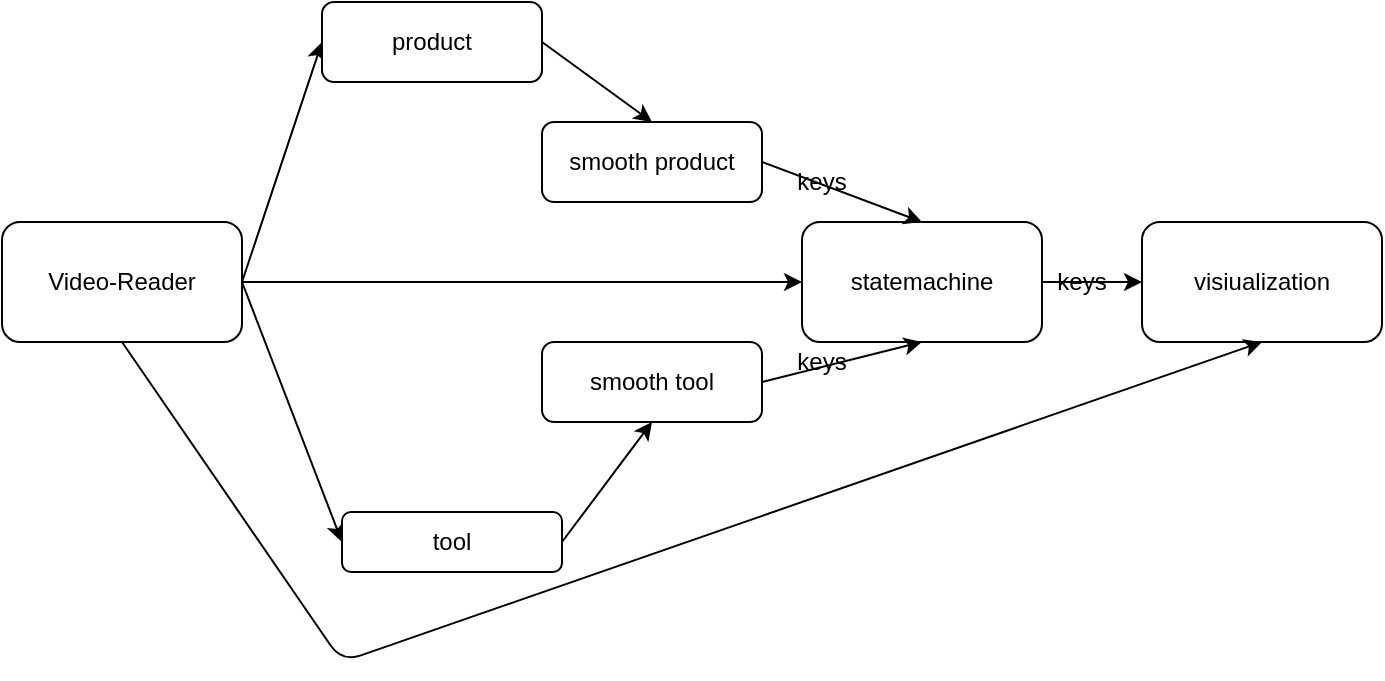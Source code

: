 <mxfile version="15.0.5" type="github">
  <diagram id="xtscK9WjyERpF1I-goba" name="Page-1">
    <mxGraphModel dx="1550" dy="832" grid="1" gridSize="10" guides="1" tooltips="1" connect="1" arrows="1" fold="1" page="1" pageScale="1" pageWidth="850" pageHeight="1100" math="0" shadow="0">
      <root>
        <mxCell id="0" />
        <mxCell id="1" parent="0" />
        <mxCell id="v2zS57Dw2yZGO_oqt7FS-2" value="Video-Reader" style="rounded=1;whiteSpace=wrap;html=1;" parent="1" vertex="1">
          <mxGeometry x="80" y="390" width="120" height="60" as="geometry" />
        </mxCell>
        <mxCell id="v2zS57Dw2yZGO_oqt7FS-3" value="" style="endArrow=classic;html=1;exitX=1;exitY=0.5;exitDx=0;exitDy=0;entryX=0;entryY=0.5;entryDx=0;entryDy=0;" parent="1" source="v2zS57Dw2yZGO_oqt7FS-2" target="v2zS57Dw2yZGO_oqt7FS-4" edge="1">
          <mxGeometry width="50" height="50" relative="1" as="geometry">
            <mxPoint x="80" y="450" as="sourcePoint" />
            <mxPoint x="280" y="370" as="targetPoint" />
          </mxGeometry>
        </mxCell>
        <mxCell id="v2zS57Dw2yZGO_oqt7FS-4" value="product" style="rounded=1;whiteSpace=wrap;html=1;" parent="1" vertex="1">
          <mxGeometry x="240" y="280" width="110" height="40" as="geometry" />
        </mxCell>
        <mxCell id="v2zS57Dw2yZGO_oqt7FS-5" value="" style="endArrow=classic;html=1;exitX=1;exitY=0.5;exitDx=0;exitDy=0;entryX=0;entryY=0.5;entryDx=0;entryDy=0;" parent="1" source="v2zS57Dw2yZGO_oqt7FS-2" target="v2zS57Dw2yZGO_oqt7FS-6" edge="1">
          <mxGeometry width="50" height="50" relative="1" as="geometry">
            <mxPoint x="80" y="450" as="sourcePoint" />
            <mxPoint x="240" y="420" as="targetPoint" />
          </mxGeometry>
        </mxCell>
        <mxCell id="v2zS57Dw2yZGO_oqt7FS-6" value="tool" style="rounded=1;whiteSpace=wrap;html=1;" parent="1" vertex="1">
          <mxGeometry x="250" y="535" width="110" height="30" as="geometry" />
        </mxCell>
        <mxCell id="v2zS57Dw2yZGO_oqt7FS-9" value="smooth product" style="rounded=1;whiteSpace=wrap;html=1;" parent="1" vertex="1">
          <mxGeometry x="350" y="340" width="110" height="40" as="geometry" />
        </mxCell>
        <mxCell id="v2zS57Dw2yZGO_oqt7FS-10" value="" style="endArrow=classic;html=1;exitX=1;exitY=0.5;exitDx=0;exitDy=0;entryX=0.5;entryY=0;entryDx=0;entryDy=0;" parent="1" source="v2zS57Dw2yZGO_oqt7FS-4" target="v2zS57Dw2yZGO_oqt7FS-9" edge="1">
          <mxGeometry width="50" height="50" relative="1" as="geometry">
            <mxPoint x="80" y="450" as="sourcePoint" />
            <mxPoint x="130" y="400" as="targetPoint" />
          </mxGeometry>
        </mxCell>
        <mxCell id="v2zS57Dw2yZGO_oqt7FS-11" value="smooth tool" style="rounded=1;whiteSpace=wrap;html=1;" parent="1" vertex="1">
          <mxGeometry x="350" y="450" width="110" height="40" as="geometry" />
        </mxCell>
        <mxCell id="v2zS57Dw2yZGO_oqt7FS-12" value="" style="endArrow=classic;html=1;exitX=1;exitY=0.5;exitDx=0;exitDy=0;entryX=0.5;entryY=1;entryDx=0;entryDy=0;" parent="1" source="v2zS57Dw2yZGO_oqt7FS-6" target="v2zS57Dw2yZGO_oqt7FS-11" edge="1">
          <mxGeometry width="50" height="50" relative="1" as="geometry">
            <mxPoint x="80" y="450" as="sourcePoint" />
            <mxPoint x="130" y="400" as="targetPoint" />
          </mxGeometry>
        </mxCell>
        <mxCell id="v2zS57Dw2yZGO_oqt7FS-14" value="statemachine" style="rounded=1;whiteSpace=wrap;html=1;" parent="1" vertex="1">
          <mxGeometry x="480" y="390" width="120" height="60" as="geometry" />
        </mxCell>
        <mxCell id="v2zS57Dw2yZGO_oqt7FS-15" value="" style="endArrow=classic;html=1;entryX=0;entryY=0.5;entryDx=0;entryDy=0;exitX=1;exitY=0.5;exitDx=0;exitDy=0;" parent="1" target="v2zS57Dw2yZGO_oqt7FS-14" edge="1" source="v2zS57Dw2yZGO_oqt7FS-2">
          <mxGeometry width="50" height="50" relative="1" as="geometry">
            <mxPoint x="160" y="420" as="sourcePoint" />
            <mxPoint x="130" y="400" as="targetPoint" />
          </mxGeometry>
        </mxCell>
        <mxCell id="v2zS57Dw2yZGO_oqt7FS-16" value="" style="endArrow=classic;html=1;entryX=0.5;entryY=0;entryDx=0;entryDy=0;exitX=1;exitY=0.5;exitDx=0;exitDy=0;" parent="1" target="v2zS57Dw2yZGO_oqt7FS-14" edge="1" source="v2zS57Dw2yZGO_oqt7FS-9">
          <mxGeometry width="50" height="50" relative="1" as="geometry">
            <mxPoint x="540" y="360" as="sourcePoint" />
            <mxPoint x="130" y="400" as="targetPoint" />
          </mxGeometry>
        </mxCell>
        <mxCell id="v2zS57Dw2yZGO_oqt7FS-17" value="" style="endArrow=classic;html=1;exitX=1;exitY=0.5;exitDx=0;exitDy=0;entryX=0.5;entryY=1;entryDx=0;entryDy=0;" parent="1" source="v2zS57Dw2yZGO_oqt7FS-11" target="v2zS57Dw2yZGO_oqt7FS-14" edge="1">
          <mxGeometry width="50" height="50" relative="1" as="geometry">
            <mxPoint x="80" y="450" as="sourcePoint" />
            <mxPoint x="130" y="400" as="targetPoint" />
          </mxGeometry>
        </mxCell>
        <mxCell id="v2zS57Dw2yZGO_oqt7FS-18" value="visiualization" style="rounded=1;whiteSpace=wrap;html=1;" parent="1" vertex="1">
          <mxGeometry x="650" y="390" width="120" height="60" as="geometry" />
        </mxCell>
        <mxCell id="v2zS57Dw2yZGO_oqt7FS-19" value="" style="endArrow=classic;html=1;exitX=1;exitY=0.5;exitDx=0;exitDy=0;entryX=0;entryY=0.5;entryDx=0;entryDy=0;" parent="1" source="v2zS57Dw2yZGO_oqt7FS-14" target="v2zS57Dw2yZGO_oqt7FS-18" edge="1">
          <mxGeometry width="50" height="50" relative="1" as="geometry">
            <mxPoint x="400" y="450" as="sourcePoint" />
            <mxPoint x="450" y="400" as="targetPoint" />
          </mxGeometry>
        </mxCell>
        <mxCell id="v2zS57Dw2yZGO_oqt7FS-20" value="keys" style="text;html=1;strokeColor=none;fillColor=none;align=center;verticalAlign=middle;whiteSpace=wrap;rounded=0;" parent="1" vertex="1">
          <mxGeometry x="600" y="410" width="40" height="20" as="geometry" />
        </mxCell>
        <mxCell id="v2zS57Dw2yZGO_oqt7FS-21" value="" style="endArrow=classic;html=1;exitX=0.5;exitY=1;exitDx=0;exitDy=0;entryX=0.5;entryY=1;entryDx=0;entryDy=0;" parent="1" source="v2zS57Dw2yZGO_oqt7FS-2" target="v2zS57Dw2yZGO_oqt7FS-18" edge="1">
          <mxGeometry width="50" height="50" relative="1" as="geometry">
            <mxPoint x="400" y="450" as="sourcePoint" />
            <mxPoint x="550" y="830" as="targetPoint" />
            <Array as="points">
              <mxPoint x="250" y="610" />
            </Array>
          </mxGeometry>
        </mxCell>
        <mxCell id="v2zS57Dw2yZGO_oqt7FS-22" value="keys" style="text;html=1;strokeColor=none;fillColor=none;align=center;verticalAlign=middle;whiteSpace=wrap;rounded=0;" parent="1" vertex="1">
          <mxGeometry x="470" y="360" width="40" height="20" as="geometry" />
        </mxCell>
        <mxCell id="v2zS57Dw2yZGO_oqt7FS-23" value="keys" style="text;html=1;strokeColor=none;fillColor=none;align=center;verticalAlign=middle;whiteSpace=wrap;rounded=0;" parent="1" vertex="1">
          <mxGeometry x="470" y="450" width="40" height="20" as="geometry" />
        </mxCell>
      </root>
    </mxGraphModel>
  </diagram>
</mxfile>
